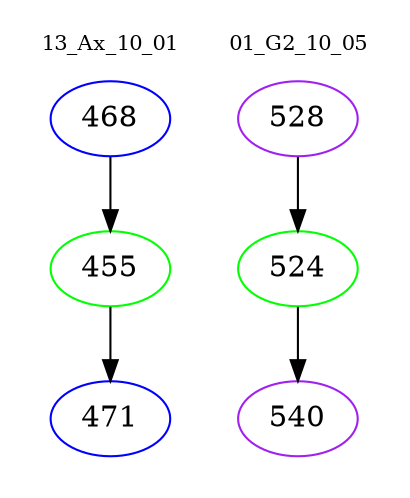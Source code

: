 digraph{
subgraph cluster_0 {
color = white
label = "13_Ax_10_01";
fontsize=10;
T0_468 [label="468", color="blue"]
T0_468 -> T0_455 [color="black"]
T0_455 [label="455", color="green"]
T0_455 -> T0_471 [color="black"]
T0_471 [label="471", color="blue"]
}
subgraph cluster_1 {
color = white
label = "01_G2_10_05";
fontsize=10;
T1_528 [label="528", color="purple"]
T1_528 -> T1_524 [color="black"]
T1_524 [label="524", color="green"]
T1_524 -> T1_540 [color="black"]
T1_540 [label="540", color="purple"]
}
}
